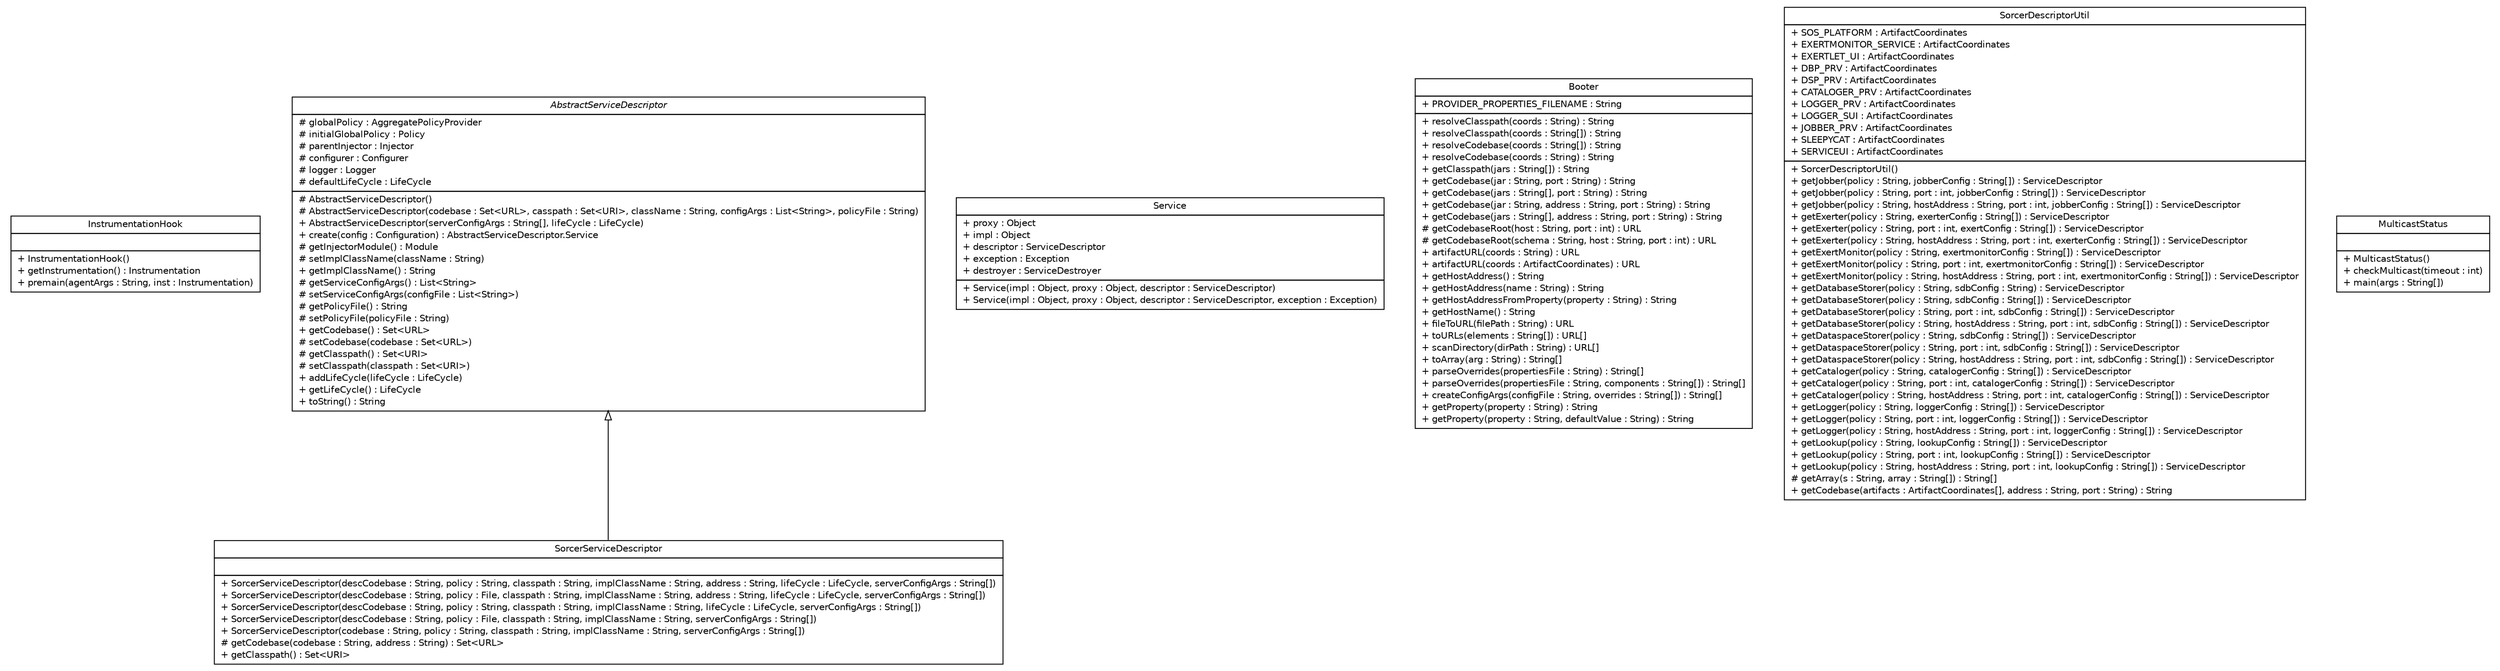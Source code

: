 #!/usr/local/bin/dot
#
# Class diagram 
# Generated by UMLGraph version R5_6 (http://www.umlgraph.org/)
#

digraph G {
	edge [fontname="Helvetica",fontsize=10,labelfontname="Helvetica",labelfontsize=10];
	node [fontname="Helvetica",fontsize=10,shape=plaintext];
	nodesep=0.25;
	ranksep=0.5;
	// sorcer.provider.boot.InstrumentationHook
	c57752 [label=<<table title="sorcer.provider.boot.InstrumentationHook" border="0" cellborder="1" cellspacing="0" cellpadding="2" port="p" href="./InstrumentationHook.html">
		<tr><td><table border="0" cellspacing="0" cellpadding="1">
<tr><td align="center" balign="center"> InstrumentationHook </td></tr>
		</table></td></tr>
		<tr><td><table border="0" cellspacing="0" cellpadding="1">
<tr><td align="left" balign="left">  </td></tr>
		</table></td></tr>
		<tr><td><table border="0" cellspacing="0" cellpadding="1">
<tr><td align="left" balign="left"> + InstrumentationHook() </td></tr>
<tr><td align="left" balign="left"> + getInstrumentation() : Instrumentation </td></tr>
<tr><td align="left" balign="left"> + premain(agentArgs : String, inst : Instrumentation) </td></tr>
		</table></td></tr>
		</table>>, URL="./InstrumentationHook.html", fontname="Helvetica", fontcolor="black", fontsize=10.0];
	// sorcer.provider.boot.AbstractServiceDescriptor
	c57753 [label=<<table title="sorcer.provider.boot.AbstractServiceDescriptor" border="0" cellborder="1" cellspacing="0" cellpadding="2" port="p" href="./AbstractServiceDescriptor.html">
		<tr><td><table border="0" cellspacing="0" cellpadding="1">
<tr><td align="center" balign="center"><font face="Helvetica-Oblique"> AbstractServiceDescriptor </font></td></tr>
		</table></td></tr>
		<tr><td><table border="0" cellspacing="0" cellpadding="1">
<tr><td align="left" balign="left"> # globalPolicy : AggregatePolicyProvider </td></tr>
<tr><td align="left" balign="left"> # initialGlobalPolicy : Policy </td></tr>
<tr><td align="left" balign="left"> # parentInjector : Injector </td></tr>
<tr><td align="left" balign="left"> # configurer : Configurer </td></tr>
<tr><td align="left" balign="left"> # logger : Logger </td></tr>
<tr><td align="left" balign="left"> # defaultLifeCycle : LifeCycle </td></tr>
		</table></td></tr>
		<tr><td><table border="0" cellspacing="0" cellpadding="1">
<tr><td align="left" balign="left"> # AbstractServiceDescriptor() </td></tr>
<tr><td align="left" balign="left"> # AbstractServiceDescriptor(codebase : Set&lt;URL&gt;, casspath : Set&lt;URI&gt;, className : String, configArgs : List&lt;String&gt;, policyFile : String) </td></tr>
<tr><td align="left" balign="left"> + AbstractServiceDescriptor(serverConfigArgs : String[], lifeCycle : LifeCycle) </td></tr>
<tr><td align="left" balign="left"> + create(config : Configuration) : AbstractServiceDescriptor.Service </td></tr>
<tr><td align="left" balign="left"> # getInjectorModule() : Module </td></tr>
<tr><td align="left" balign="left"> # setImplClassName(className : String) </td></tr>
<tr><td align="left" balign="left"> + getImplClassName() : String </td></tr>
<tr><td align="left" balign="left"> # getServiceConfigArgs() : List&lt;String&gt; </td></tr>
<tr><td align="left" balign="left"> # setServiceConfigArgs(configFile : List&lt;String&gt;) </td></tr>
<tr><td align="left" balign="left"> # getPolicyFile() : String </td></tr>
<tr><td align="left" balign="left"> # setPolicyFile(policyFile : String) </td></tr>
<tr><td align="left" balign="left"> + getCodebase() : Set&lt;URL&gt; </td></tr>
<tr><td align="left" balign="left"> # setCodebase(codebase : Set&lt;URL&gt;) </td></tr>
<tr><td align="left" balign="left"> # getClasspath() : Set&lt;URI&gt; </td></tr>
<tr><td align="left" balign="left"> # setClasspath(classpath : Set&lt;URI&gt;) </td></tr>
<tr><td align="left" balign="left"> + addLifeCycle(lifeCycle : LifeCycle) </td></tr>
<tr><td align="left" balign="left"> + getLifeCycle() : LifeCycle </td></tr>
<tr><td align="left" balign="left"> + toString() : String </td></tr>
		</table></td></tr>
		</table>>, URL="./AbstractServiceDescriptor.html", fontname="Helvetica", fontcolor="black", fontsize=10.0];
	// sorcer.provider.boot.AbstractServiceDescriptor.Service
	c57754 [label=<<table title="sorcer.provider.boot.AbstractServiceDescriptor.Service" border="0" cellborder="1" cellspacing="0" cellpadding="2" port="p" href="./AbstractServiceDescriptor.Service.html">
		<tr><td><table border="0" cellspacing="0" cellpadding="1">
<tr><td align="center" balign="center"> Service </td></tr>
		</table></td></tr>
		<tr><td><table border="0" cellspacing="0" cellpadding="1">
<tr><td align="left" balign="left"> + proxy : Object </td></tr>
<tr><td align="left" balign="left"> + impl : Object </td></tr>
<tr><td align="left" balign="left"> + descriptor : ServiceDescriptor </td></tr>
<tr><td align="left" balign="left"> + exception : Exception </td></tr>
<tr><td align="left" balign="left"> + destroyer : ServiceDestroyer </td></tr>
		</table></td></tr>
		<tr><td><table border="0" cellspacing="0" cellpadding="1">
<tr><td align="left" balign="left"> + Service(impl : Object, proxy : Object, descriptor : ServiceDescriptor) </td></tr>
<tr><td align="left" balign="left"> + Service(impl : Object, proxy : Object, descriptor : ServiceDescriptor, exception : Exception) </td></tr>
		</table></td></tr>
		</table>>, URL="./AbstractServiceDescriptor.Service.html", fontname="Helvetica", fontcolor="black", fontsize=10.0];
	// sorcer.provider.boot.Booter
	c57755 [label=<<table title="sorcer.provider.boot.Booter" border="0" cellborder="1" cellspacing="0" cellpadding="2" port="p" href="./Booter.html">
		<tr><td><table border="0" cellspacing="0" cellpadding="1">
<tr><td align="center" balign="center"> Booter </td></tr>
		</table></td></tr>
		<tr><td><table border="0" cellspacing="0" cellpadding="1">
<tr><td align="left" balign="left"> + PROVIDER_PROPERTIES_FILENAME : String </td></tr>
		</table></td></tr>
		<tr><td><table border="0" cellspacing="0" cellpadding="1">
<tr><td align="left" balign="left"> + resolveClasspath(coords : String) : String </td></tr>
<tr><td align="left" balign="left"> + resolveClasspath(coords : String[]) : String </td></tr>
<tr><td align="left" balign="left"> + resolveCodebase(coords : String[]) : String </td></tr>
<tr><td align="left" balign="left"> + resolveCodebase(coords : String) : String </td></tr>
<tr><td align="left" balign="left"> + getClasspath(jars : String[]) : String </td></tr>
<tr><td align="left" balign="left"> + getCodebase(jar : String, port : String) : String </td></tr>
<tr><td align="left" balign="left"> + getCodebase(jars : String[], port : String) : String </td></tr>
<tr><td align="left" balign="left"> + getCodebase(jar : String, address : String, port : String) : String </td></tr>
<tr><td align="left" balign="left"> + getCodebase(jars : String[], address : String, port : String) : String </td></tr>
<tr><td align="left" balign="left"> # getCodebaseRoot(host : String, port : int) : URL </td></tr>
<tr><td align="left" balign="left"> # getCodebaseRoot(schema : String, host : String, port : int) : URL </td></tr>
<tr><td align="left" balign="left"> + artifactURL(coords : String) : URL </td></tr>
<tr><td align="left" balign="left"> + artifactURL(coords : ArtifactCoordinates) : URL </td></tr>
<tr><td align="left" balign="left"> + getHostAddress() : String </td></tr>
<tr><td align="left" balign="left"> + getHostAddress(name : String) : String </td></tr>
<tr><td align="left" balign="left"> + getHostAddressFromProperty(property : String) : String </td></tr>
<tr><td align="left" balign="left"> + getHostName() : String </td></tr>
<tr><td align="left" balign="left"> + fileToURL(filePath : String) : URL </td></tr>
<tr><td align="left" balign="left"> + toURLs(elements : String[]) : URL[] </td></tr>
<tr><td align="left" balign="left"> + scanDirectory(dirPath : String) : URL[] </td></tr>
<tr><td align="left" balign="left"> + toArray(arg : String) : String[] </td></tr>
<tr><td align="left" balign="left"> + parseOverrides(propertiesFile : String) : String[] </td></tr>
<tr><td align="left" balign="left"> + parseOverrides(propertiesFile : String, components : String[]) : String[] </td></tr>
<tr><td align="left" balign="left"> + createConfigArgs(configFile : String, overrides : String[]) : String[] </td></tr>
<tr><td align="left" balign="left"> + getProperty(property : String) : String </td></tr>
<tr><td align="left" balign="left"> + getProperty(property : String, defaultValue : String) : String </td></tr>
		</table></td></tr>
		</table>>, URL="./Booter.html", fontname="Helvetica", fontcolor="black", fontsize=10.0];
	// sorcer.provider.boot.SorcerServiceDescriptor
	c57756 [label=<<table title="sorcer.provider.boot.SorcerServiceDescriptor" border="0" cellborder="1" cellspacing="0" cellpadding="2" port="p" href="./SorcerServiceDescriptor.html">
		<tr><td><table border="0" cellspacing="0" cellpadding="1">
<tr><td align="center" balign="center"> SorcerServiceDescriptor </td></tr>
		</table></td></tr>
		<tr><td><table border="0" cellspacing="0" cellpadding="1">
<tr><td align="left" balign="left">  </td></tr>
		</table></td></tr>
		<tr><td><table border="0" cellspacing="0" cellpadding="1">
<tr><td align="left" balign="left"> + SorcerServiceDescriptor(descCodebase : String, policy : String, classpath : String, implClassName : String, address : String, lifeCycle : LifeCycle, serverConfigArgs : String[]) </td></tr>
<tr><td align="left" balign="left"> + SorcerServiceDescriptor(descCodebase : String, policy : File, classpath : String, implClassName : String, address : String, lifeCycle : LifeCycle, serverConfigArgs : String[]) </td></tr>
<tr><td align="left" balign="left"> + SorcerServiceDescriptor(descCodebase : String, policy : String, classpath : String, implClassName : String, lifeCycle : LifeCycle, serverConfigArgs : String[]) </td></tr>
<tr><td align="left" balign="left"> + SorcerServiceDescriptor(descCodebase : String, policy : File, classpath : String, implClassName : String, serverConfigArgs : String[]) </td></tr>
<tr><td align="left" balign="left"> + SorcerServiceDescriptor(codebase : String, policy : String, classpath : String, implClassName : String, serverConfigArgs : String[]) </td></tr>
<tr><td align="left" balign="left"> # getCodebase(codebase : String, address : String) : Set&lt;URL&gt; </td></tr>
<tr><td align="left" balign="left"> + getClasspath() : Set&lt;URI&gt; </td></tr>
		</table></td></tr>
		</table>>, URL="./SorcerServiceDescriptor.html", fontname="Helvetica", fontcolor="black", fontsize=10.0];
	// sorcer.provider.boot.SorcerDescriptorUtil
	c57757 [label=<<table title="sorcer.provider.boot.SorcerDescriptorUtil" border="0" cellborder="1" cellspacing="0" cellpadding="2" port="p" href="./SorcerDescriptorUtil.html">
		<tr><td><table border="0" cellspacing="0" cellpadding="1">
<tr><td align="center" balign="center"> SorcerDescriptorUtil </td></tr>
		</table></td></tr>
		<tr><td><table border="0" cellspacing="0" cellpadding="1">
<tr><td align="left" balign="left"> + SOS_PLATFORM : ArtifactCoordinates </td></tr>
<tr><td align="left" balign="left"> + EXERTMONITOR_SERVICE : ArtifactCoordinates </td></tr>
<tr><td align="left" balign="left"> + EXERTLET_UI : ArtifactCoordinates </td></tr>
<tr><td align="left" balign="left"> + DBP_PRV : ArtifactCoordinates </td></tr>
<tr><td align="left" balign="left"> + DSP_PRV : ArtifactCoordinates </td></tr>
<tr><td align="left" balign="left"> + CATALOGER_PRV : ArtifactCoordinates </td></tr>
<tr><td align="left" balign="left"> + LOGGER_PRV : ArtifactCoordinates </td></tr>
<tr><td align="left" balign="left"> + LOGGER_SUI : ArtifactCoordinates </td></tr>
<tr><td align="left" balign="left"> + JOBBER_PRV : ArtifactCoordinates </td></tr>
<tr><td align="left" balign="left"> + SLEEPYCAT : ArtifactCoordinates </td></tr>
<tr><td align="left" balign="left"> + SERVICEUI : ArtifactCoordinates </td></tr>
		</table></td></tr>
		<tr><td><table border="0" cellspacing="0" cellpadding="1">
<tr><td align="left" balign="left"> + SorcerDescriptorUtil() </td></tr>
<tr><td align="left" balign="left"> + getJobber(policy : String, jobberConfig : String[]) : ServiceDescriptor </td></tr>
<tr><td align="left" balign="left"> + getJobber(policy : String, port : int, jobberConfig : String[]) : ServiceDescriptor </td></tr>
<tr><td align="left" balign="left"> + getJobber(policy : String, hostAddress : String, port : int, jobberConfig : String[]) : ServiceDescriptor </td></tr>
<tr><td align="left" balign="left"> + getExerter(policy : String, exerterConfig : String[]) : ServiceDescriptor </td></tr>
<tr><td align="left" balign="left"> + getExerter(policy : String, port : int, exertConfig : String[]) : ServiceDescriptor </td></tr>
<tr><td align="left" balign="left"> + getExerter(policy : String, hostAddress : String, port : int, exerterConfig : String[]) : ServiceDescriptor </td></tr>
<tr><td align="left" balign="left"> + getExertMonitor(policy : String, exertmonitorConfig : String[]) : ServiceDescriptor </td></tr>
<tr><td align="left" balign="left"> + getExertMonitor(policy : String, port : int, exertmonitorConfig : String[]) : ServiceDescriptor </td></tr>
<tr><td align="left" balign="left"> + getExertMonitor(policy : String, hostAddress : String, port : int, exertmonitorConfig : String[]) : ServiceDescriptor </td></tr>
<tr><td align="left" balign="left"> + getDatabaseStorer(policy : String, sdbConfig : String) : ServiceDescriptor </td></tr>
<tr><td align="left" balign="left"> + getDatabaseStorer(policy : String, sdbConfig : String[]) : ServiceDescriptor </td></tr>
<tr><td align="left" balign="left"> + getDatabaseStorer(policy : String, port : int, sdbConfig : String[]) : ServiceDescriptor </td></tr>
<tr><td align="left" balign="left"> + getDatabaseStorer(policy : String, hostAddress : String, port : int, sdbConfig : String[]) : ServiceDescriptor </td></tr>
<tr><td align="left" balign="left"> + getDataspaceStorer(policy : String, sdbConfig : String[]) : ServiceDescriptor </td></tr>
<tr><td align="left" balign="left"> + getDataspaceStorer(policy : String, port : int, sdbConfig : String[]) : ServiceDescriptor </td></tr>
<tr><td align="left" balign="left"> + getDataspaceStorer(policy : String, hostAddress : String, port : int, sdbConfig : String[]) : ServiceDescriptor </td></tr>
<tr><td align="left" balign="left"> + getCataloger(policy : String, catalogerConfig : String[]) : ServiceDescriptor </td></tr>
<tr><td align="left" balign="left"> + getCataloger(policy : String, port : int, catalogerConfig : String[]) : ServiceDescriptor </td></tr>
<tr><td align="left" balign="left"> + getCataloger(policy : String, hostAddress : String, port : int, catalogerConfig : String[]) : ServiceDescriptor </td></tr>
<tr><td align="left" balign="left"> + getLogger(policy : String, loggerConfig : String[]) : ServiceDescriptor </td></tr>
<tr><td align="left" balign="left"> + getLogger(policy : String, port : int, loggerConfig : String[]) : ServiceDescriptor </td></tr>
<tr><td align="left" balign="left"> + getLogger(policy : String, hostAddress : String, port : int, loggerConfig : String[]) : ServiceDescriptor </td></tr>
<tr><td align="left" balign="left"> + getLookup(policy : String, lookupConfig : String[]) : ServiceDescriptor </td></tr>
<tr><td align="left" balign="left"> + getLookup(policy : String, port : int, lookupConfig : String[]) : ServiceDescriptor </td></tr>
<tr><td align="left" balign="left"> + getLookup(policy : String, hostAddress : String, port : int, lookupConfig : String[]) : ServiceDescriptor </td></tr>
<tr><td align="left" balign="left"> # getArray(s : String, array : String[]) : String[] </td></tr>
<tr><td align="left" balign="left"> + getCodebase(artifacts : ArtifactCoordinates[], address : String, port : String) : String </td></tr>
		</table></td></tr>
		</table>>, URL="./SorcerDescriptorUtil.html", fontname="Helvetica", fontcolor="black", fontsize=10.0];
	// sorcer.provider.boot.MulticastStatus
	c57758 [label=<<table title="sorcer.provider.boot.MulticastStatus" border="0" cellborder="1" cellspacing="0" cellpadding="2" port="p" href="./MulticastStatus.html">
		<tr><td><table border="0" cellspacing="0" cellpadding="1">
<tr><td align="center" balign="center"> MulticastStatus </td></tr>
		</table></td></tr>
		<tr><td><table border="0" cellspacing="0" cellpadding="1">
<tr><td align="left" balign="left">  </td></tr>
		</table></td></tr>
		<tr><td><table border="0" cellspacing="0" cellpadding="1">
<tr><td align="left" balign="left"> + MulticastStatus() </td></tr>
<tr><td align="left" balign="left"> + checkMulticast(timeout : int) </td></tr>
<tr><td align="left" balign="left"> + main(args : String[]) </td></tr>
		</table></td></tr>
		</table>>, URL="./MulticastStatus.html", fontname="Helvetica", fontcolor="black", fontsize=10.0];
	//sorcer.provider.boot.SorcerServiceDescriptor extends sorcer.provider.boot.AbstractServiceDescriptor
	c57753:p -> c57756:p [dir=back,arrowtail=empty];
}

